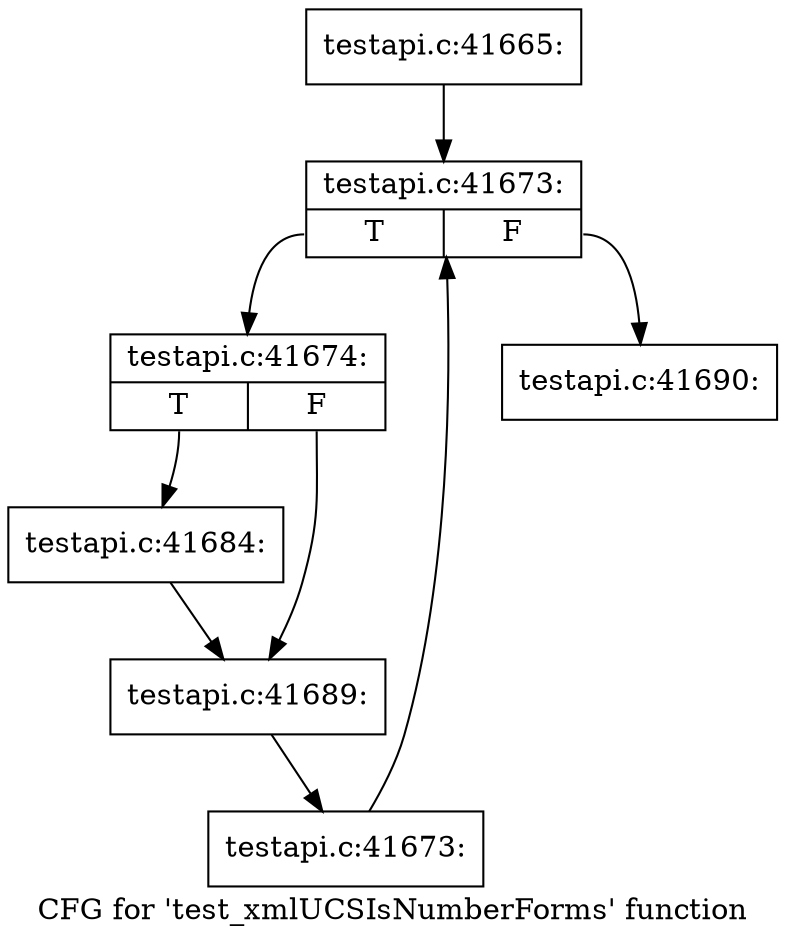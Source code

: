 digraph "CFG for 'test_xmlUCSIsNumberForms' function" {
	label="CFG for 'test_xmlUCSIsNumberForms' function";

	Node0x57491a0 [shape=record,label="{testapi.c:41665:}"];
	Node0x57491a0 -> Node0x5757c90;
	Node0x5757c90 [shape=record,label="{testapi.c:41673:|{<s0>T|<s1>F}}"];
	Node0x5757c90:s0 -> Node0x5757f70;
	Node0x5757c90:s1 -> Node0x5757af0;
	Node0x5757f70 [shape=record,label="{testapi.c:41674:|{<s0>T|<s1>F}}"];
	Node0x5757f70:s0 -> Node0x5758dc0;
	Node0x5757f70:s1 -> Node0x57590f0;
	Node0x5758dc0 [shape=record,label="{testapi.c:41684:}"];
	Node0x5758dc0 -> Node0x57590f0;
	Node0x57590f0 [shape=record,label="{testapi.c:41689:}"];
	Node0x57590f0 -> Node0x5757ee0;
	Node0x5757ee0 [shape=record,label="{testapi.c:41673:}"];
	Node0x5757ee0 -> Node0x5757c90;
	Node0x5757af0 [shape=record,label="{testapi.c:41690:}"];
}
